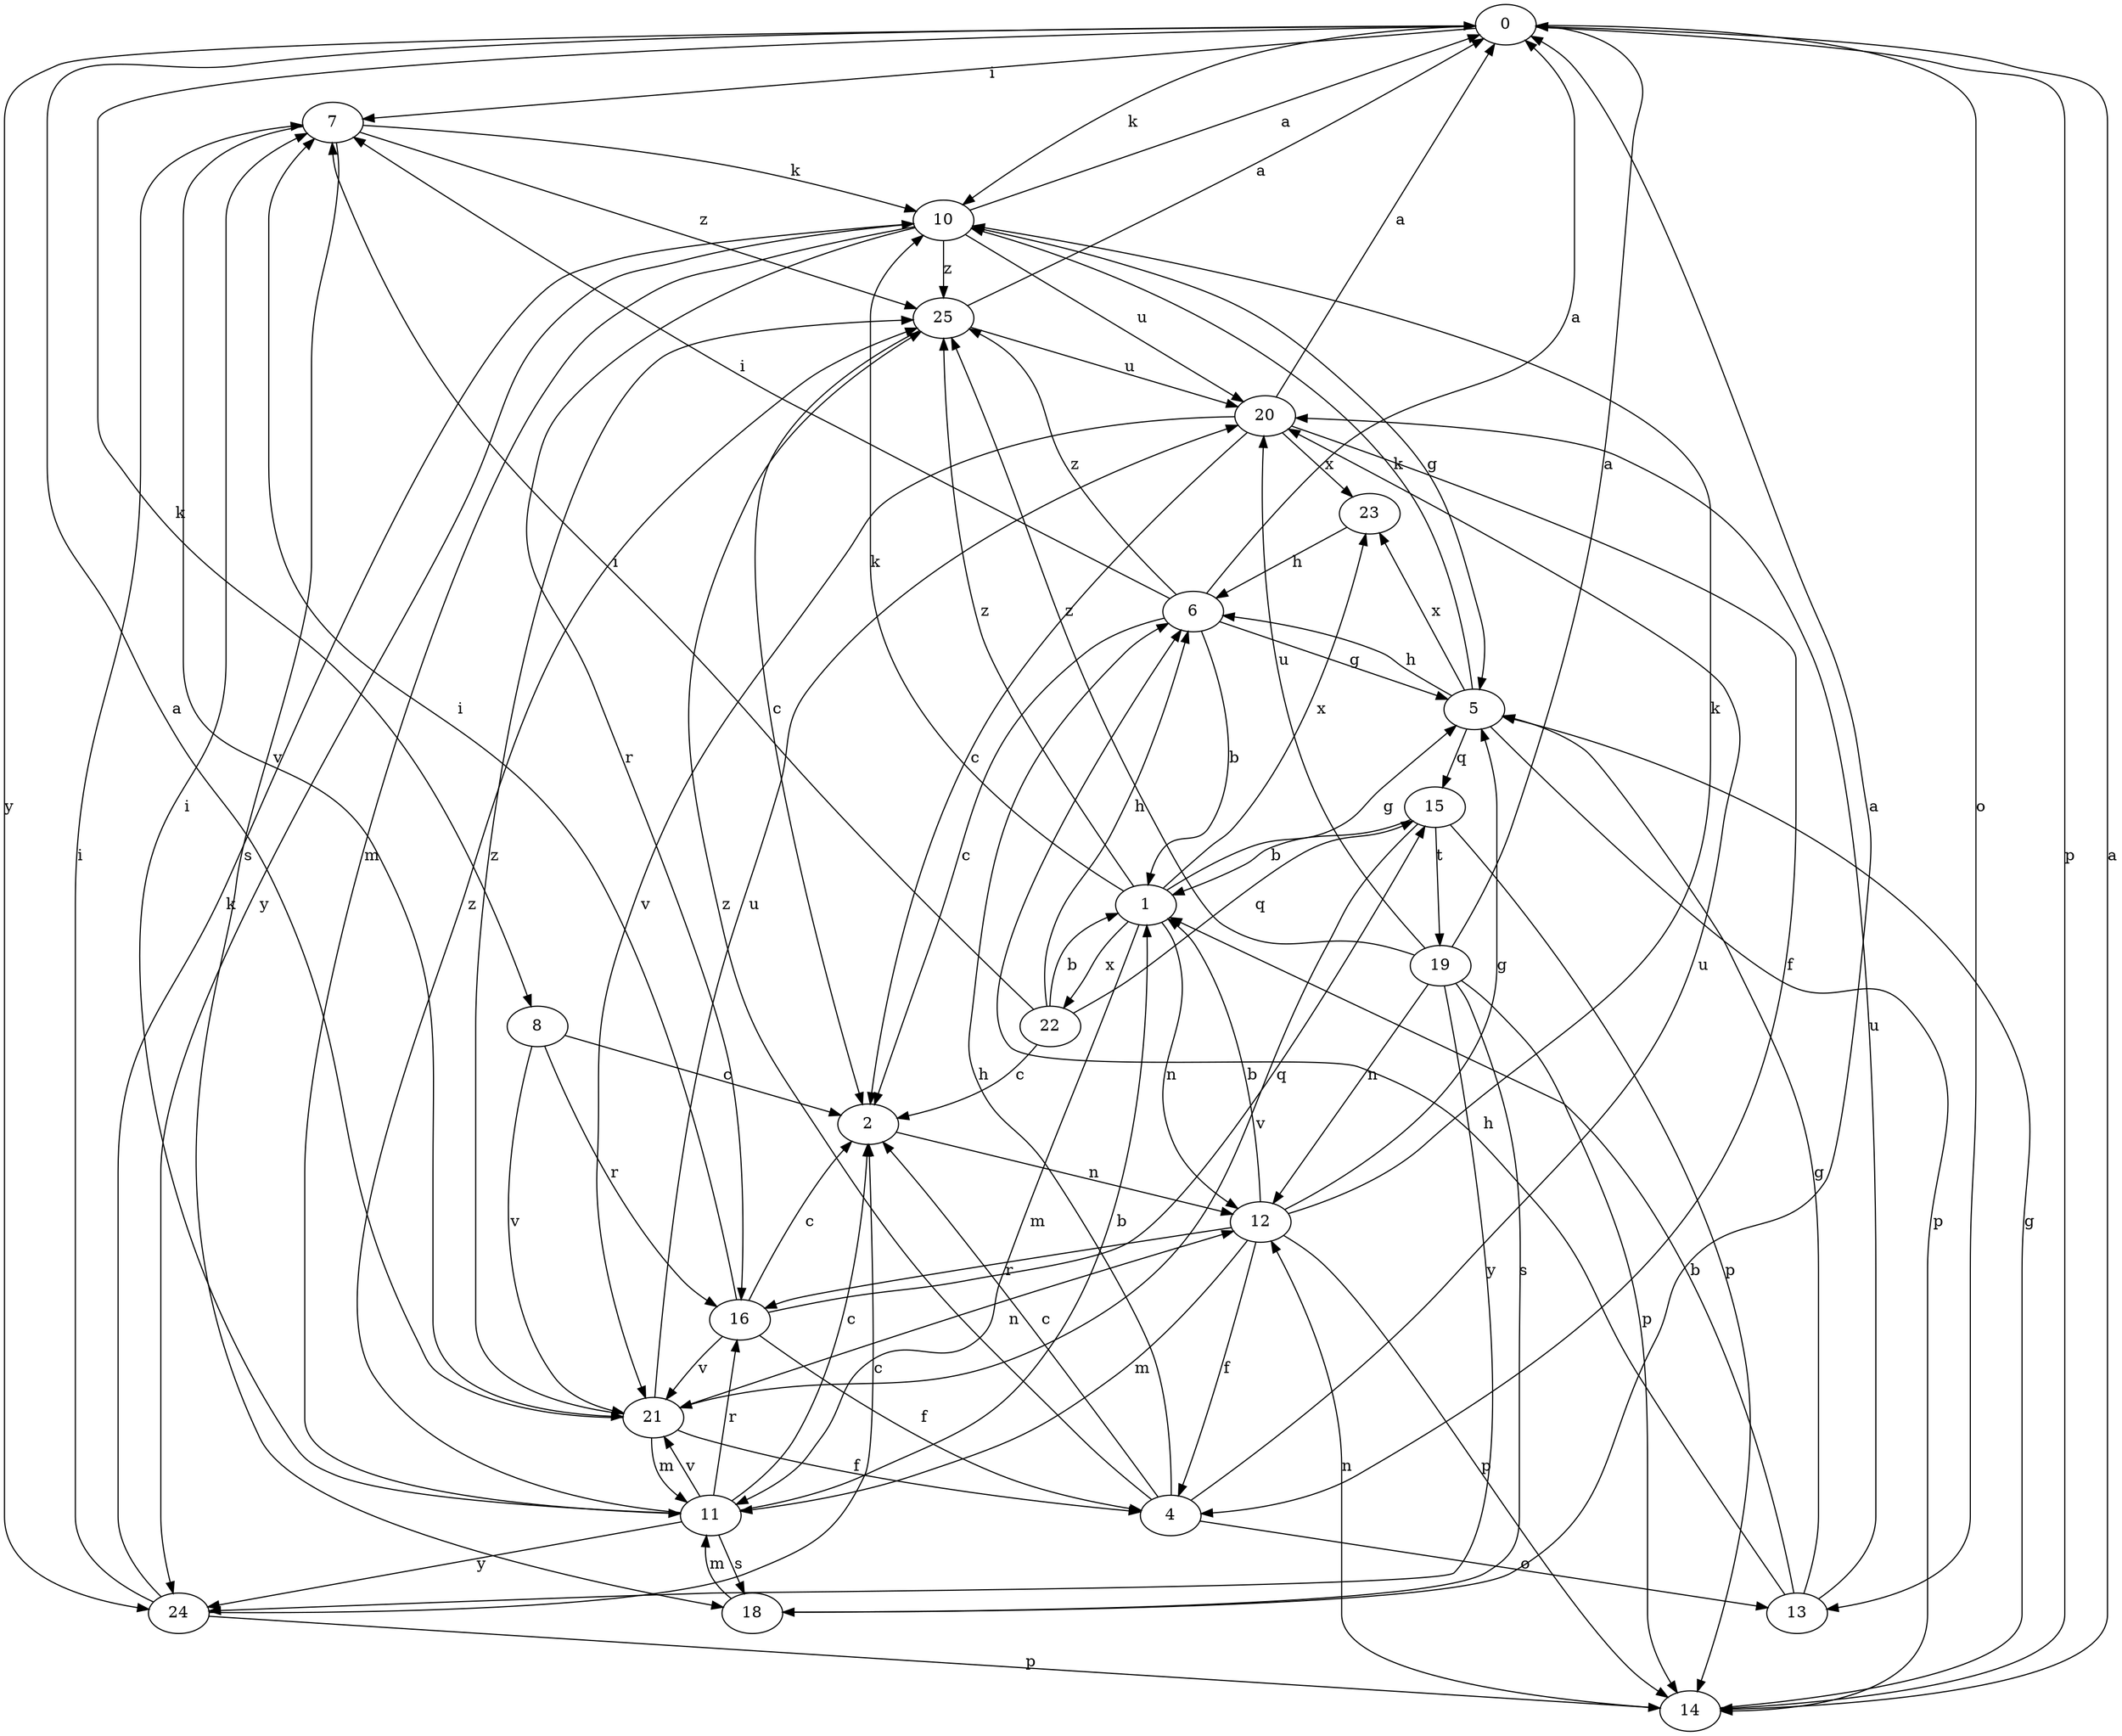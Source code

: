 strict digraph  {
0;
1;
2;
4;
5;
6;
7;
8;
10;
11;
12;
13;
14;
15;
16;
18;
19;
20;
21;
22;
23;
24;
25;
0 -> 7  [label=i];
0 -> 8  [label=k];
0 -> 10  [label=k];
0 -> 13  [label=o];
0 -> 14  [label=p];
0 -> 24  [label=y];
1 -> 5  [label=g];
1 -> 10  [label=k];
1 -> 11  [label=m];
1 -> 12  [label=n];
1 -> 22  [label=x];
1 -> 23  [label=x];
1 -> 25  [label=z];
2 -> 12  [label=n];
4 -> 2  [label=c];
4 -> 6  [label=h];
4 -> 13  [label=o];
4 -> 20  [label=u];
4 -> 25  [label=z];
5 -> 6  [label=h];
5 -> 10  [label=k];
5 -> 14  [label=p];
5 -> 15  [label=q];
5 -> 23  [label=x];
6 -> 0  [label=a];
6 -> 1  [label=b];
6 -> 2  [label=c];
6 -> 5  [label=g];
6 -> 7  [label=i];
6 -> 25  [label=z];
7 -> 10  [label=k];
7 -> 18  [label=s];
7 -> 21  [label=v];
7 -> 25  [label=z];
8 -> 2  [label=c];
8 -> 16  [label=r];
8 -> 21  [label=v];
10 -> 0  [label=a];
10 -> 5  [label=g];
10 -> 11  [label=m];
10 -> 16  [label=r];
10 -> 20  [label=u];
10 -> 24  [label=y];
10 -> 25  [label=z];
11 -> 1  [label=b];
11 -> 2  [label=c];
11 -> 7  [label=i];
11 -> 16  [label=r];
11 -> 18  [label=s];
11 -> 21  [label=v];
11 -> 24  [label=y];
11 -> 25  [label=z];
12 -> 1  [label=b];
12 -> 4  [label=f];
12 -> 5  [label=g];
12 -> 10  [label=k];
12 -> 11  [label=m];
12 -> 14  [label=p];
12 -> 16  [label=r];
13 -> 1  [label=b];
13 -> 5  [label=g];
13 -> 6  [label=h];
13 -> 20  [label=u];
14 -> 0  [label=a];
14 -> 5  [label=g];
14 -> 12  [label=n];
15 -> 1  [label=b];
15 -> 14  [label=p];
15 -> 19  [label=t];
15 -> 21  [label=v];
16 -> 2  [label=c];
16 -> 4  [label=f];
16 -> 7  [label=i];
16 -> 15  [label=q];
16 -> 21  [label=v];
18 -> 0  [label=a];
18 -> 11  [label=m];
19 -> 0  [label=a];
19 -> 12  [label=n];
19 -> 14  [label=p];
19 -> 18  [label=s];
19 -> 20  [label=u];
19 -> 24  [label=y];
19 -> 25  [label=z];
20 -> 0  [label=a];
20 -> 2  [label=c];
20 -> 4  [label=f];
20 -> 21  [label=v];
20 -> 23  [label=x];
21 -> 0  [label=a];
21 -> 4  [label=f];
21 -> 11  [label=m];
21 -> 12  [label=n];
21 -> 20  [label=u];
21 -> 25  [label=z];
22 -> 1  [label=b];
22 -> 2  [label=c];
22 -> 6  [label=h];
22 -> 7  [label=i];
22 -> 15  [label=q];
23 -> 6  [label=h];
24 -> 2  [label=c];
24 -> 7  [label=i];
24 -> 10  [label=k];
24 -> 14  [label=p];
25 -> 0  [label=a];
25 -> 2  [label=c];
25 -> 20  [label=u];
}
